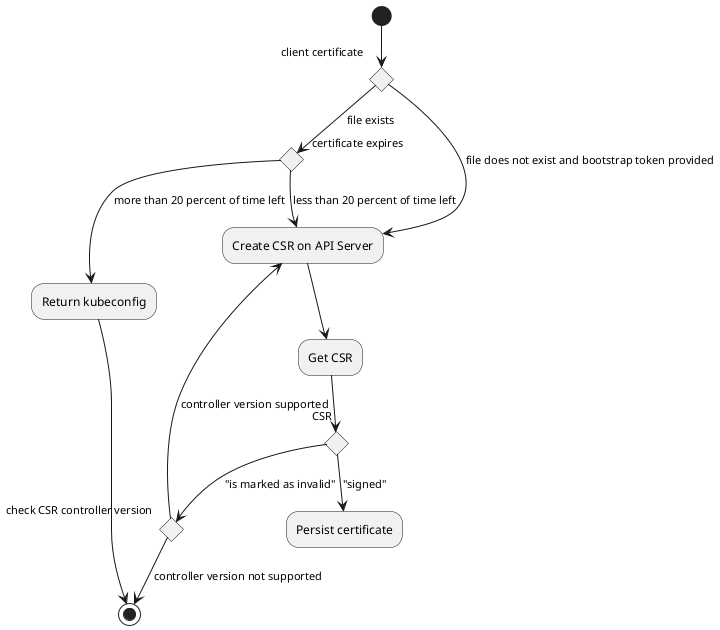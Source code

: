 @startuml client-authenticator-flow

(*) --> if "client certificate" then
  -->[file exists] if "certificate expires" then
   -->[less than 20 percent of time left] "Create CSR on API Server"
else
 --> [more than 20 percent of time left] Return kubeconfig
 --> (*)
endif
  else
  -->[file does not exist and bootstrap token provided] "Create CSR on API Server"
      --> "Get CSR"
      --> if "CSR" then
        --> ["is marked as invalid"] if "check CSR controller version" then
          --> [controller version supported] "Create CSR on API Server"
          else
          --> [controller version not supported] (*)
          endif
        else
        --> ["signed"] "Persist certificate"
        endif
      endif
@enduml
